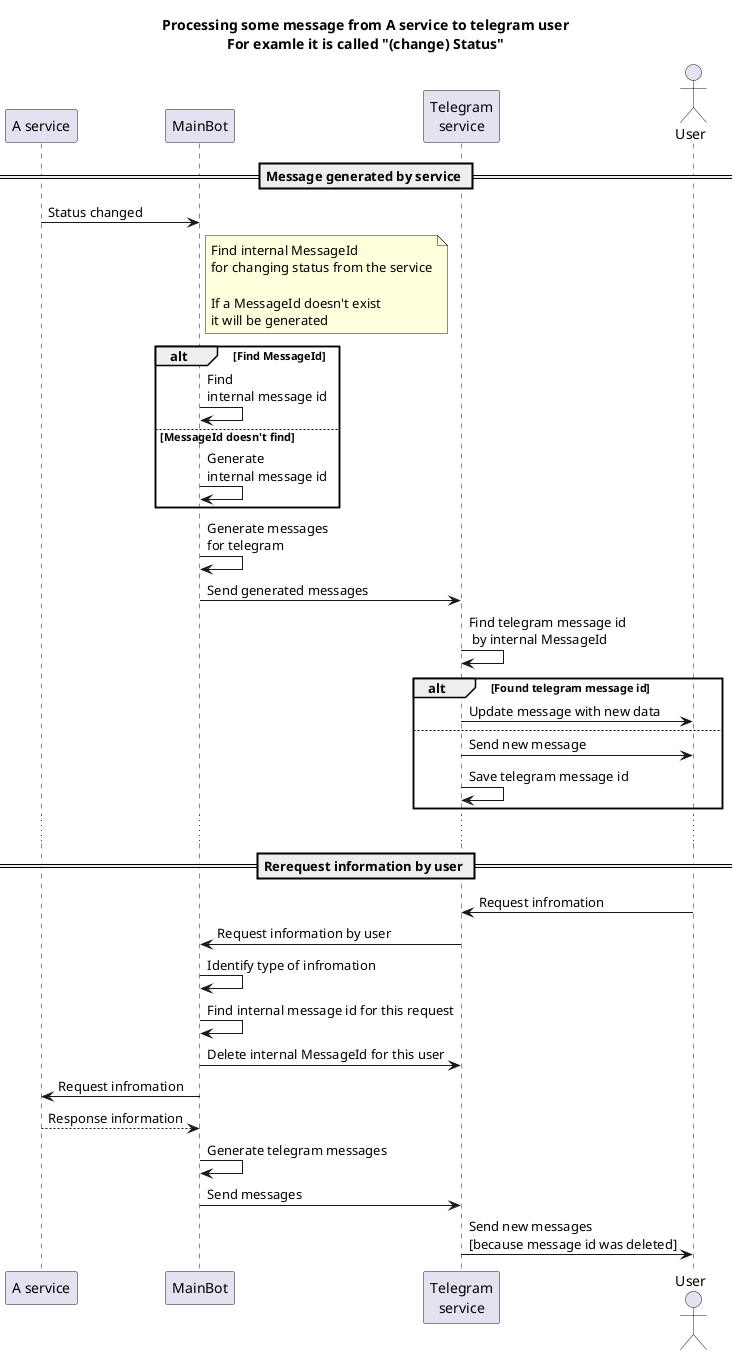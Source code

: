 @startuml Update/new messages in telegram service

title Processing some message from A service to telegram user\nFor examle it is called "(change) Status"

participant "A service" as srv
participant "MainBot" as mb
participant "Telegram\nservice" as tg
actor "User" as usr

== Message generated by service ==
srv -> mb : Status changed
note right mb : Find internal MessageId\nfor changing status from the service\n\nIf a MessageId doesn't exist\nit will be generated
alt Find MessageId
mb -> mb : Find\ninternal message id
else MessageId doesn't find
mb -> mb : Generate\ninternal message id

end
mb -> mb : Generate messages\nfor telegram
mb -> tg : Send generated messages
tg -> tg : Find telegram message id\n by internal MessageId
alt Found telegram message id
tg -> usr : Update message with new data
else 
tg -> usr : Send new message
tg -> tg : Save telegram message id
end

...
== Rerequest information by user ==
usr -> tg : Request infromation
tg -> mb : Request information by user
mb -> mb : Identify type of infromation
mb -> mb : Find internal message id for this request
mb -> tg : Delete internal MessageId for this user
mb -> srv : Request infromation
mb <-- srv: Response information
mb -> mb : Generate telegram messages
mb -> tg : Send messages 
tg -> usr: Send new messages\n[because message id was deleted]

@enduml